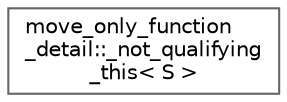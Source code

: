 digraph "类继承关系图"
{
 // LATEX_PDF_SIZE
  bgcolor="transparent";
  edge [fontname=Helvetica,fontsize=10,labelfontname=Helvetica,labelfontsize=10];
  node [fontname=Helvetica,fontsize=10,shape=box,height=0.2,width=0.4];
  rankdir="LR";
  Node0 [id="Node000000",label="move_only_function\l_detail::_not_qualifying\l_this\< S \>",height=0.2,width=0.4,color="grey40", fillcolor="white", style="filled",URL="$structmove__only__function__detail_1_1__not__qualifying__this.html",tooltip=" "];
}
